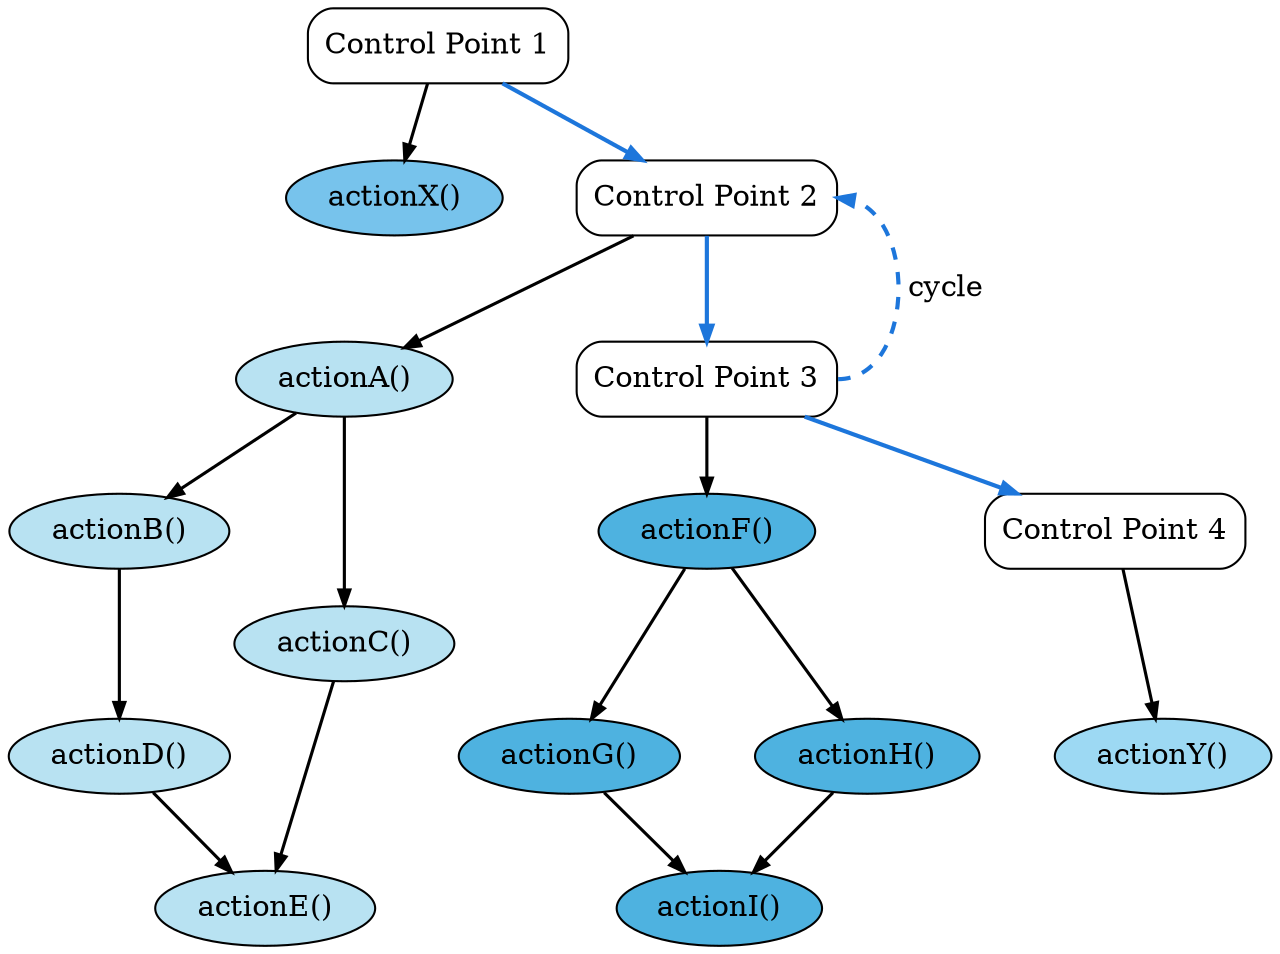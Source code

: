 digraph "graph" {
	graph [nodesep=.5];
	node [color=black,
		fillcolor=lightgrey,
		fontcolor=black,
		shape=ellipse
	];
	edge [arrowhead=normal,
		arrowsize=0.75,
		arrowtail=normal,
		color=black,
		dir=forward,
		fillcolor=black,
		fontcolor=black,
		headport=c,
		tailport=c
	];
	"Control Point 1"	[label="Control Point 1",
		shape=box,
		style=rounded];
	"0x716ac0"	[fillcolor="#77c3ec",
		label="actionX()",
		style=filled];
	"Control Point 1":c -> "0x716ac0":c	[penwidth=1.5];
	"Control Point 2"	[label="Control Point 2",
		shape=box,
		style=rounded];
	"Control Point 1":c -> "Control Point 2":c	[color="#1d76db",
		fillcolor="#1d76db",
		style=bold];
	"0x716b20"	[fillcolor="#b8e2f2",
		label="actionA()",
		style=filled];
	"Control Point 2":c -> "0x716b20":c	[penwidth=1.5];
	"Control Point 3"	[label="Control Point 3",
		shape=box,
		style=rounded];
	"Control Point 2":c -> "Control Point 3":c	[color="#1d76db",
		fillcolor="#1d76db",
		style=bold];
	"0x716b80"	[fillcolor="#b8e2f2",
		label="actionB()",
		style=filled];
	"0x716b20":c -> "0x716b80":c	[penwidth=1.5];
	"0x716be0"	[fillcolor="#b8e2f2",
		label="actionC()",
		style=filled];
	"0x716b20":c -> "0x716be0":c	[penwidth=1.5];
	"0x716c40"	[fillcolor="#b8e2f2",
		label="actionD()",
		style=filled];
	"0x716b80":c -> "0x716c40":c	[penwidth=1.5];
	"0x716ca0"	[fillcolor="#b8e2f2",
		label="actionE()",
		style=filled];
	"0x716be0":c -> "0x716ca0":c	[penwidth=1.5];
	"0x716c40":c -> "0x716ca0":c	[penwidth=1.5];
	"Control Point 3":e -> "Control Point 2":e	[color="#1d76db",
		fillcolor="#1d76db",
		label=" cycle",
		style="dashed,bold"];
	"0x716d00"	[fillcolor="#4eb2e0",
		label="actionF()",
		style=filled];
	"Control Point 3":c -> "0x716d00":c	[penwidth=1.5];
	"Control Point 4"	[label="Control Point 4",
		shape=box,
		style=rounded];
	"Control Point 3":c -> "Control Point 4":c	[color="#1d76db",
		fillcolor="#1d76db",
		style=bold];
	"0x716d60"	[fillcolor="#4eb2e0",
		label="actionG()",
		style=filled];
	"0x716d00":c -> "0x716d60":c	[penwidth=1.5];
	"0x716dc0"	[fillcolor="#4eb2e0",
		label="actionH()",
		style=filled];
	"0x716d00":c -> "0x716dc0":c	[penwidth=1.5];
	"0x716e20"	[fillcolor="#4eb2e0",
		label="actionI()",
		style=filled];
	"0x716d60":c -> "0x716e20":c	[penwidth=1.5];
	"0x716dc0":c -> "0x716e20":c	[penwidth=1.5];
	"0x716e80"	[fillcolor="#9dd9f3",
		label="actionY()",
		style=filled];
	"Control Point 4":c -> "0x716e80":c	[penwidth=1.5];
}
